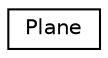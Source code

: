 digraph "Graphical Class Hierarchy"
{
  edge [fontname="Helvetica",fontsize="10",labelfontname="Helvetica",labelfontsize="10"];
  node [fontname="Helvetica",fontsize="10",shape=record];
  rankdir="LR";
  Node1 [label="Plane",height=0.2,width=0.4,color="black", fillcolor="white", style="filled",URL="$class_plane.html"];
}
